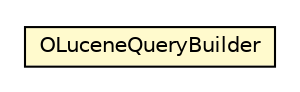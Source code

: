 #!/usr/local/bin/dot
#
# Class diagram 
# Generated by UMLGraph version R5_6-24-gf6e263 (http://www.umlgraph.org/)
#

digraph G {
	edge [fontname="Helvetica",fontsize=10,labelfontname="Helvetica",labelfontsize=10];
	node [fontname="Helvetica",fontsize=10,shape=plaintext];
	nodesep=0.25;
	ranksep=0.5;
	// com.orientechnologies.lucene.builder.OLuceneQueryBuilder
	c4397386 [label=<<table title="com.orientechnologies.lucene.builder.OLuceneQueryBuilder" border="0" cellborder="1" cellspacing="0" cellpadding="2" port="p" bgcolor="lemonChiffon" href="./OLuceneQueryBuilder.html">
		<tr><td><table border="0" cellspacing="0" cellpadding="1">
<tr><td align="center" balign="center"> OLuceneQueryBuilder </td></tr>
		</table></td></tr>
		</table>>, URL="./OLuceneQueryBuilder.html", fontname="Helvetica", fontcolor="black", fontsize=10.0];
}

